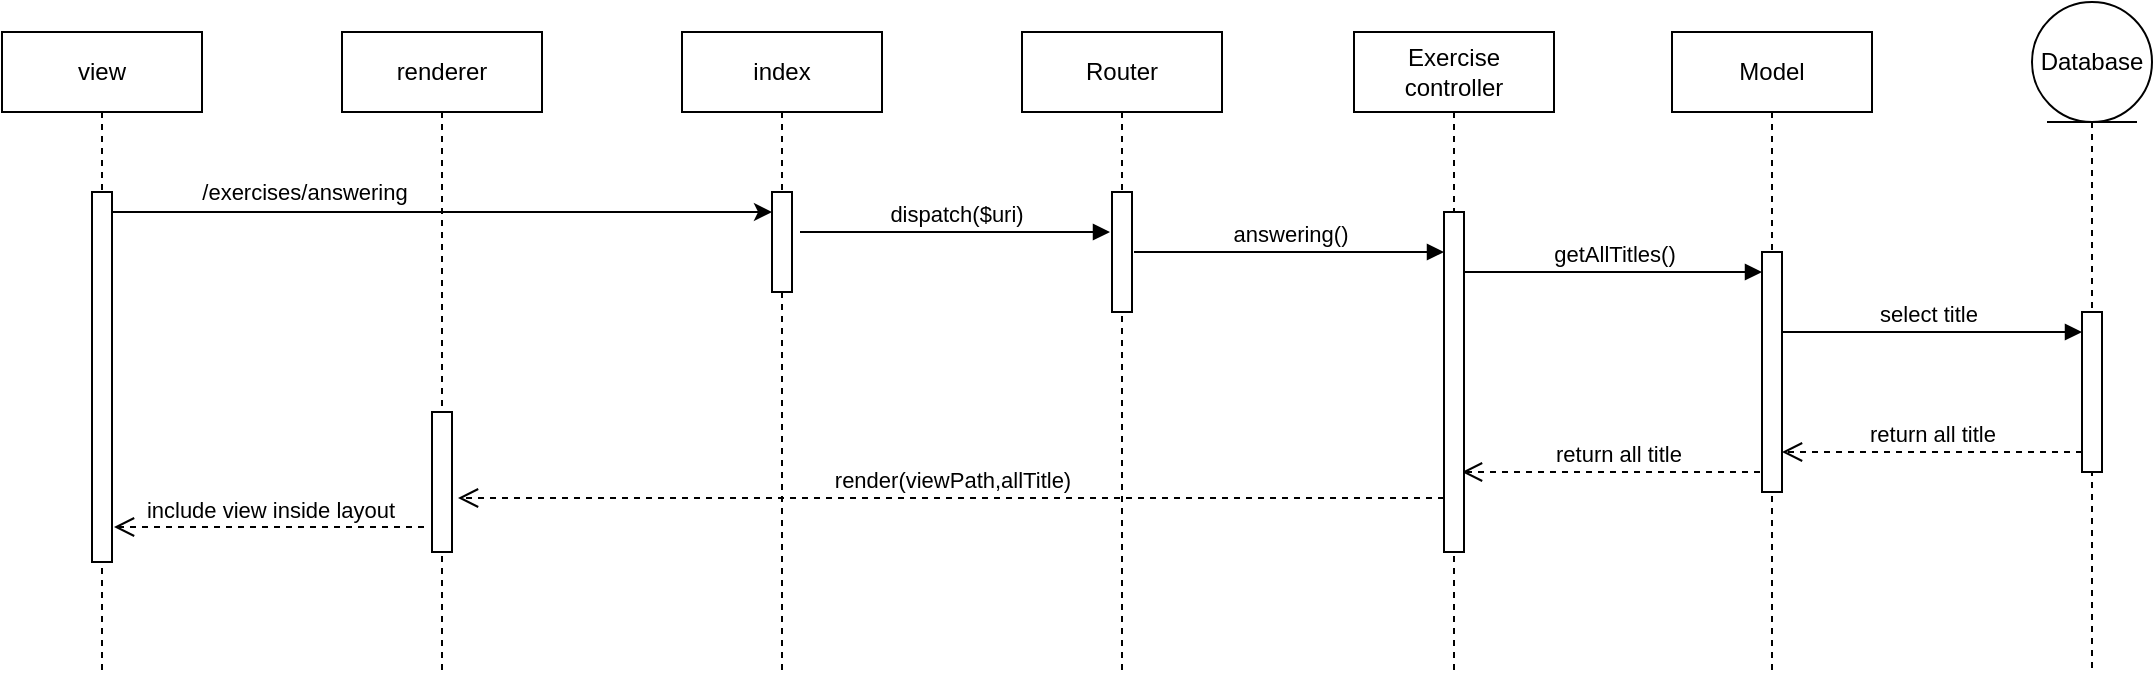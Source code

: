 <mxfile version="22.0.4" type="device">
  <diagram name="Page-1" id="g7uiWczvub9fh4_jC5qJ">
    <mxGraphModel dx="2055" dy="655" grid="1" gridSize="10" guides="1" tooltips="1" connect="1" arrows="1" fold="1" page="1" pageScale="1" pageWidth="827" pageHeight="1169" math="0" shadow="0">
      <root>
        <mxCell id="0" />
        <mxCell id="1" parent="0" />
        <mxCell id="m3mulAgunKzmKDPuI4wC-3" value="getAllTitles()" style="html=1;verticalAlign=bottom;endArrow=block;curved=0;rounded=0;" parent="1" edge="1">
          <mxGeometry width="80" relative="1" as="geometry">
            <mxPoint x="-89" y="280" as="sourcePoint" />
            <mxPoint x="60" y="280" as="targetPoint" />
          </mxGeometry>
        </mxCell>
        <mxCell id="m3mulAgunKzmKDPuI4wC-4" value="Database" style="shape=umlLifeline;perimeter=lifelinePerimeter;whiteSpace=wrap;html=1;container=1;dropTarget=0;collapsible=0;recursiveResize=0;outlineConnect=0;portConstraint=eastwest;newEdgeStyle={&quot;curved&quot;:0,&quot;rounded&quot;:0};participant=umlEntity;size=60;" parent="1" vertex="1">
          <mxGeometry x="195" y="145" width="60" height="335" as="geometry" />
        </mxCell>
        <mxCell id="m3mulAgunKzmKDPuI4wC-5" value="" style="html=1;points=[[0,0,0,0,5],[0,1,0,0,-5],[1,0,0,0,5],[1,1,0,0,-5]];perimeter=orthogonalPerimeter;outlineConnect=0;targetShapes=umlLifeline;portConstraint=eastwest;newEdgeStyle={&quot;curved&quot;:0,&quot;rounded&quot;:0};" parent="m3mulAgunKzmKDPuI4wC-4" vertex="1">
          <mxGeometry x="25" y="155" width="10" height="80" as="geometry" />
        </mxCell>
        <mxCell id="m3mulAgunKzmKDPuI4wC-7" value="select title" style="html=1;verticalAlign=bottom;endArrow=block;curved=0;rounded=0;" parent="1" target="m3mulAgunKzmKDPuI4wC-5" edge="1">
          <mxGeometry width="80" relative="1" as="geometry">
            <mxPoint x="65" y="310" as="sourcePoint" />
            <mxPoint x="235" y="310" as="targetPoint" />
          </mxGeometry>
        </mxCell>
        <mxCell id="m3mulAgunKzmKDPuI4wC-8" value="return all title" style="html=1;verticalAlign=bottom;endArrow=open;dashed=1;endSize=8;curved=0;rounded=0;" parent="1" edge="1">
          <mxGeometry relative="1" as="geometry">
            <mxPoint x="220" y="370.0" as="sourcePoint" />
            <mxPoint x="70" y="370.0" as="targetPoint" />
          </mxGeometry>
        </mxCell>
        <mxCell id="m3mulAgunKzmKDPuI4wC-10" value="return all title" style="html=1;verticalAlign=bottom;endArrow=open;dashed=1;endSize=8;curved=0;rounded=0;" parent="1" edge="1">
          <mxGeometry relative="1" as="geometry">
            <mxPoint x="65" y="380" as="sourcePoint" />
            <mxPoint x="-90" y="380" as="targetPoint" />
          </mxGeometry>
        </mxCell>
        <mxCell id="m3mulAgunKzmKDPuI4wC-16" value="Model" style="shape=umlLifeline;perimeter=lifelinePerimeter;whiteSpace=wrap;html=1;container=1;dropTarget=0;collapsible=0;recursiveResize=0;outlineConnect=0;portConstraint=eastwest;newEdgeStyle={&quot;curved&quot;:0,&quot;rounded&quot;:0};" parent="1" vertex="1">
          <mxGeometry x="15" y="160" width="100" height="320" as="geometry" />
        </mxCell>
        <mxCell id="m3mulAgunKzmKDPuI4wC-17" value="" style="html=1;points=[[0,0,0,0,5],[0,1,0,0,-5],[1,0,0,0,5],[1,1,0,0,-5]];perimeter=orthogonalPerimeter;outlineConnect=0;targetShapes=umlLifeline;portConstraint=eastwest;newEdgeStyle={&quot;curved&quot;:0,&quot;rounded&quot;:0};" parent="m3mulAgunKzmKDPuI4wC-16" vertex="1">
          <mxGeometry x="45" y="110" width="10" height="120" as="geometry" />
        </mxCell>
        <mxCell id="IV_ps0aK9WwAzYlMQQ2p-1" value="Router" style="shape=umlLifeline;perimeter=lifelinePerimeter;whiteSpace=wrap;html=1;container=1;dropTarget=0;collapsible=0;recursiveResize=0;outlineConnect=0;portConstraint=eastwest;newEdgeStyle={&quot;curved&quot;:0,&quot;rounded&quot;:0};" vertex="1" parent="1">
          <mxGeometry x="-310" y="160" width="100" height="320" as="geometry" />
        </mxCell>
        <mxCell id="IV_ps0aK9WwAzYlMQQ2p-2" value="" style="html=1;points=[[0,0,0,0,5],[0,1,0,0,-5],[1,0,0,0,5],[1,1,0,0,-5]];perimeter=orthogonalPerimeter;outlineConnect=0;targetShapes=umlLifeline;portConstraint=eastwest;newEdgeStyle={&quot;curved&quot;:0,&quot;rounded&quot;:0};" vertex="1" parent="IV_ps0aK9WwAzYlMQQ2p-1">
          <mxGeometry x="45" y="80" width="10" height="60" as="geometry" />
        </mxCell>
        <mxCell id="IV_ps0aK9WwAzYlMQQ2p-3" value="index" style="shape=umlLifeline;perimeter=lifelinePerimeter;whiteSpace=wrap;html=1;container=1;dropTarget=0;collapsible=0;recursiveResize=0;outlineConnect=0;portConstraint=eastwest;newEdgeStyle={&quot;curved&quot;:0,&quot;rounded&quot;:0};" vertex="1" parent="1">
          <mxGeometry x="-480" y="160" width="100" height="320" as="geometry" />
        </mxCell>
        <mxCell id="IV_ps0aK9WwAzYlMQQ2p-4" value="" style="html=1;points=[[0,0,0,0,5],[0,1,0,0,-5],[1,0,0,0,5],[1,1,0,0,-5]];perimeter=orthogonalPerimeter;outlineConnect=0;targetShapes=umlLifeline;portConstraint=eastwest;newEdgeStyle={&quot;curved&quot;:0,&quot;rounded&quot;:0};" vertex="1" parent="IV_ps0aK9WwAzYlMQQ2p-3">
          <mxGeometry x="45" y="80" width="10" height="50" as="geometry" />
        </mxCell>
        <mxCell id="IV_ps0aK9WwAzYlMQQ2p-5" value="dispatch($uri)" style="html=1;verticalAlign=bottom;endArrow=block;curved=0;rounded=0;" edge="1" parent="1">
          <mxGeometry x="0.006" width="80" relative="1" as="geometry">
            <mxPoint x="-421" y="260" as="sourcePoint" />
            <mxPoint x="-266" y="260" as="targetPoint" />
            <mxPoint as="offset" />
          </mxGeometry>
        </mxCell>
        <mxCell id="IV_ps0aK9WwAzYlMQQ2p-6" value="Exercise&lt;br&gt;controller" style="shape=umlLifeline;perimeter=lifelinePerimeter;whiteSpace=wrap;html=1;container=1;dropTarget=0;collapsible=0;recursiveResize=0;outlineConnect=0;portConstraint=eastwest;newEdgeStyle={&quot;curved&quot;:0,&quot;rounded&quot;:0};" vertex="1" parent="1">
          <mxGeometry x="-144" y="160" width="100" height="320" as="geometry" />
        </mxCell>
        <mxCell id="IV_ps0aK9WwAzYlMQQ2p-7" value="" style="html=1;points=[[0,0,0,0,5],[0,1,0,0,-5],[1,0,0,0,5],[1,1,0,0,-5]];perimeter=orthogonalPerimeter;outlineConnect=0;targetShapes=umlLifeline;portConstraint=eastwest;newEdgeStyle={&quot;curved&quot;:0,&quot;rounded&quot;:0};" vertex="1" parent="IV_ps0aK9WwAzYlMQQ2p-6">
          <mxGeometry x="45" y="90" width="10" height="170" as="geometry" />
        </mxCell>
        <mxCell id="IV_ps0aK9WwAzYlMQQ2p-10" value="answering()" style="html=1;verticalAlign=bottom;endArrow=block;curved=0;rounded=0;" edge="1" parent="1">
          <mxGeometry x="0.006" width="80" relative="1" as="geometry">
            <mxPoint x="-254" y="270" as="sourcePoint" />
            <mxPoint x="-99" y="270" as="targetPoint" />
            <mxPoint as="offset" />
          </mxGeometry>
        </mxCell>
        <mxCell id="IV_ps0aK9WwAzYlMQQ2p-11" value="renderer" style="shape=umlLifeline;perimeter=lifelinePerimeter;whiteSpace=wrap;html=1;container=1;dropTarget=0;collapsible=0;recursiveResize=0;outlineConnect=0;portConstraint=eastwest;newEdgeStyle={&quot;curved&quot;:0,&quot;rounded&quot;:0};" vertex="1" parent="1">
          <mxGeometry x="-650" y="160" width="100" height="320" as="geometry" />
        </mxCell>
        <mxCell id="IV_ps0aK9WwAzYlMQQ2p-12" value="" style="html=1;points=[[0,0,0,0,5],[0,1,0,0,-5],[1,0,0,0,5],[1,1,0,0,-5]];perimeter=orthogonalPerimeter;outlineConnect=0;targetShapes=umlLifeline;portConstraint=eastwest;newEdgeStyle={&quot;curved&quot;:0,&quot;rounded&quot;:0};" vertex="1" parent="IV_ps0aK9WwAzYlMQQ2p-11">
          <mxGeometry x="45" y="190" width="10" height="70" as="geometry" />
        </mxCell>
        <mxCell id="IV_ps0aK9WwAzYlMQQ2p-13" value="render(viewPath,allTitle)" style="html=1;verticalAlign=bottom;endArrow=open;dashed=1;endSize=8;curved=0;rounded=0;" edge="1" parent="1">
          <mxGeometry relative="1" as="geometry">
            <mxPoint x="-99" y="393" as="sourcePoint" />
            <mxPoint x="-592" y="393" as="targetPoint" />
          </mxGeometry>
        </mxCell>
        <mxCell id="IV_ps0aK9WwAzYlMQQ2p-14" value="view" style="shape=umlLifeline;perimeter=lifelinePerimeter;whiteSpace=wrap;html=1;container=1;dropTarget=0;collapsible=0;recursiveResize=0;outlineConnect=0;portConstraint=eastwest;newEdgeStyle={&quot;curved&quot;:0,&quot;rounded&quot;:0};" vertex="1" parent="1">
          <mxGeometry x="-820" y="160" width="100" height="320" as="geometry" />
        </mxCell>
        <mxCell id="IV_ps0aK9WwAzYlMQQ2p-15" value="" style="html=1;points=[[0,0,0,0,5],[0,1,0,0,-5],[1,0,0,0,5],[1,1,0,0,-5]];perimeter=orthogonalPerimeter;outlineConnect=0;targetShapes=umlLifeline;portConstraint=eastwest;newEdgeStyle={&quot;curved&quot;:0,&quot;rounded&quot;:0};" vertex="1" parent="IV_ps0aK9WwAzYlMQQ2p-14">
          <mxGeometry x="45" y="80" width="10" height="185" as="geometry" />
        </mxCell>
        <mxCell id="IV_ps0aK9WwAzYlMQQ2p-16" value="include view inside layout" style="html=1;verticalAlign=bottom;endArrow=open;dashed=1;endSize=8;curved=0;rounded=0;" edge="1" parent="1">
          <mxGeometry relative="1" as="geometry">
            <mxPoint x="-609" y="407.5" as="sourcePoint" />
            <mxPoint x="-764" y="407.5" as="targetPoint" />
          </mxGeometry>
        </mxCell>
        <mxCell id="IV_ps0aK9WwAzYlMQQ2p-17" style="edgeStyle=orthogonalEdgeStyle;rounded=0;orthogonalLoop=1;jettySize=auto;html=1;curved=0;" edge="1" parent="1">
          <mxGeometry relative="1" as="geometry">
            <mxPoint x="-765" y="250" as="sourcePoint" />
            <mxPoint x="-435" y="250" as="targetPoint" />
          </mxGeometry>
        </mxCell>
        <mxCell id="IV_ps0aK9WwAzYlMQQ2p-18" value="/exercises/answering" style="edgeLabel;html=1;align=center;verticalAlign=middle;resizable=0;points=[];" vertex="1" connectable="0" parent="IV_ps0aK9WwAzYlMQQ2p-17">
          <mxGeometry x="-0.628" y="-1" relative="1" as="geometry">
            <mxPoint x="34" y="-11" as="offset" />
          </mxGeometry>
        </mxCell>
      </root>
    </mxGraphModel>
  </diagram>
</mxfile>
